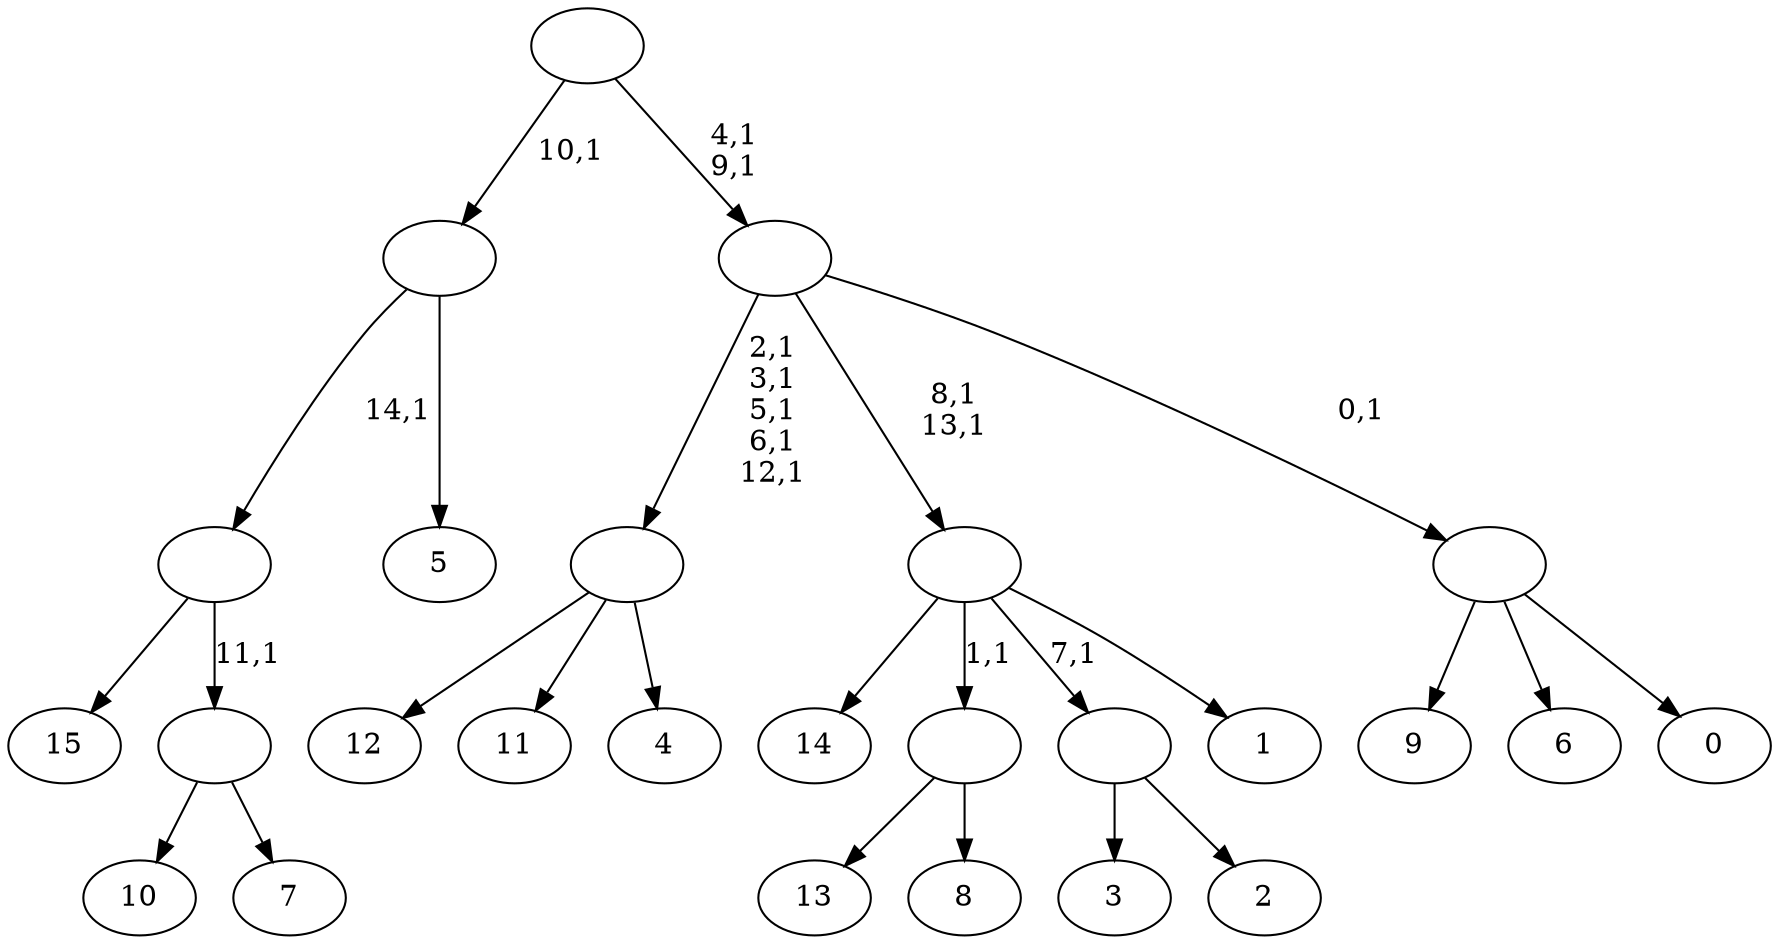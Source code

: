 digraph T {
	31 [label="15"]
	30 [label="14"]
	29 [label="13"]
	28 [label="12"]
	27 [label="11"]
	26 [label="10"]
	25 [label="9"]
	24 [label="8"]
	23 [label=""]
	22 [label="7"]
	21 [label=""]
	20 [label=""]
	19 [label="6"]
	18 [label="5"]
	17 [label=""]
	16 [label="4"]
	15 [label=""]
	10 [label="3"]
	9 [label="2"]
	8 [label=""]
	7 [label="1"]
	6 [label=""]
	4 [label="0"]
	3 [label=""]
	2 [label=""]
	0 [label=""]
	23 -> 29 [label=""]
	23 -> 24 [label=""]
	21 -> 26 [label=""]
	21 -> 22 [label=""]
	20 -> 31 [label=""]
	20 -> 21 [label="11,1"]
	17 -> 20 [label="14,1"]
	17 -> 18 [label=""]
	15 -> 28 [label=""]
	15 -> 27 [label=""]
	15 -> 16 [label=""]
	8 -> 10 [label=""]
	8 -> 9 [label=""]
	6 -> 30 [label=""]
	6 -> 23 [label="1,1"]
	6 -> 8 [label="7,1"]
	6 -> 7 [label=""]
	3 -> 25 [label=""]
	3 -> 19 [label=""]
	3 -> 4 [label=""]
	2 -> 6 [label="8,1\n13,1"]
	2 -> 15 [label="2,1\n3,1\n5,1\n6,1\n12,1"]
	2 -> 3 [label="0,1"]
	0 -> 2 [label="4,1\n9,1"]
	0 -> 17 [label="10,1"]
}
